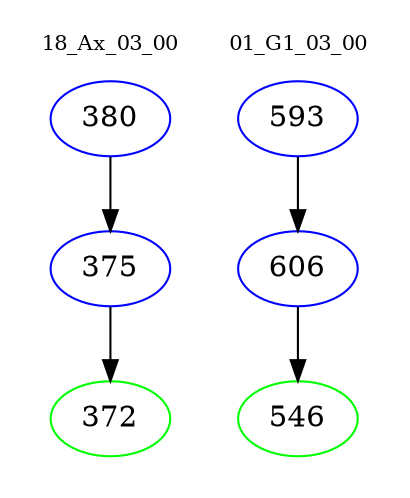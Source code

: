 digraph{
subgraph cluster_0 {
color = white
label = "18_Ax_03_00";
fontsize=10;
T0_380 [label="380", color="blue"]
T0_380 -> T0_375 [color="black"]
T0_375 [label="375", color="blue"]
T0_375 -> T0_372 [color="black"]
T0_372 [label="372", color="green"]
}
subgraph cluster_1 {
color = white
label = "01_G1_03_00";
fontsize=10;
T1_593 [label="593", color="blue"]
T1_593 -> T1_606 [color="black"]
T1_606 [label="606", color="blue"]
T1_606 -> T1_546 [color="black"]
T1_546 [label="546", color="green"]
}
}

